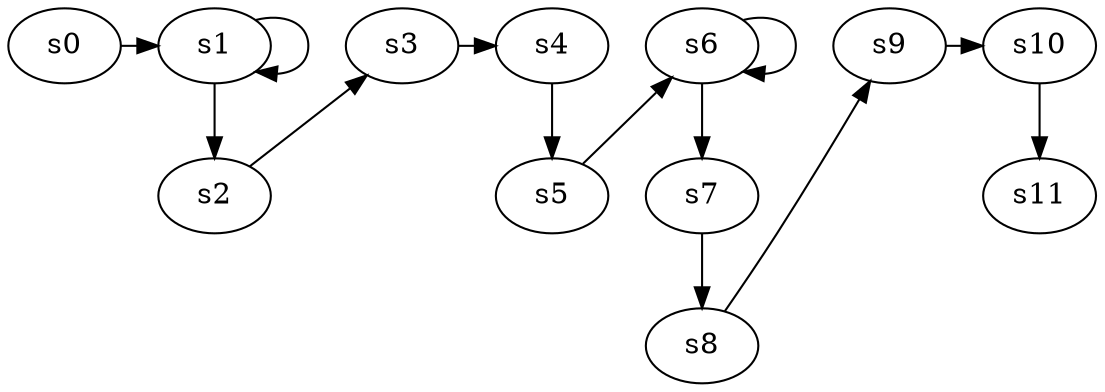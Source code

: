 digraph game_0075_chain_12 {
    s0 [name="s0", player=0, target=1];
    s1 [name="s1", player=1, target=1];
    s2 [name="s2", player=0];
    s3 [name="s3", player=1];
    s4 [name="s4", player=0];
    s5 [name="s5", player=1, target=1];
    s6 [name="s6", player=0];
    s7 [name="s7", player=1];
    s8 [name="s8", player=0, target=1];
    s9 [name="s9", player=1];
    s10 [name="s10", player=0];
    s11 [name="s11", player=1];

    s0 -> s1 [constraint="time == 2 || time == 9"];
    s1 -> s2;
    s2 -> s3 [constraint="time == 5 || time == 6 || time == 9 || time == 18"];
    s3 -> s4 [constraint="time == 0 || time == 5 || time == 6 || time == 18 || time == 19"];
    s4 -> s5;
    s5 -> s6 [constraint="time == 9 || time == 14 || time == 15 || time == 17"];
    s6 -> s7;
    s7 -> s8;
    s8 -> s9 [constraint="time == 5 || time == 13 || time == 14"];
    s9 -> s10 [constraint="time % 4 == 0"];
    s10 -> s11;
    s1 -> s1 [constraint="time % 4 == 0"];
    s6 -> s6 [constraint="time % 4 == 0"];
}
